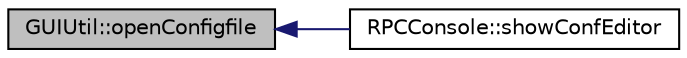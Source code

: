 digraph "GUIUtil::openConfigfile"
{
  edge [fontname="Helvetica",fontsize="10",labelfontname="Helvetica",labelfontsize="10"];
  node [fontname="Helvetica",fontsize="10",shape=record];
  rankdir="LR";
  Node245 [label="GUIUtil::openConfigfile",height=0.2,width=0.4,color="black", fillcolor="grey75", style="filled", fontcolor="black"];
  Node245 -> Node246 [dir="back",color="midnightblue",fontsize="10",style="solid",fontname="Helvetica"];
  Node246 [label="RPCConsole::showConfEditor",height=0.2,width=0.4,color="black", fillcolor="white", style="filled",URL="$class_r_p_c_console.html#ab7e647de183fc0d139bac81ed0492667",tooltip="Open external (default) editor with divi.conf. "];
}
